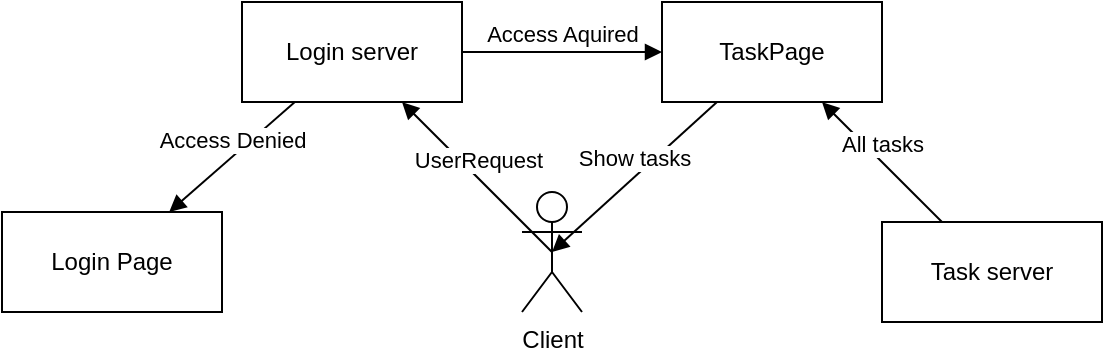 <mxfile version="22.1.21" type="github" pages="4">
  <diagram name="Diagram przepływu danych" id="2YBvvXClWsGukQMizWep">
    <mxGraphModel dx="1195" dy="622" grid="1" gridSize="10" guides="1" tooltips="1" connect="1" arrows="1" fold="1" page="1" pageScale="1" pageWidth="850" pageHeight="1100" math="0" shadow="0">
      <root>
        <mxCell id="0" />
        <mxCell id="1" parent="0" />
        <mxCell id="jEQE_5Eg6NX0n7uKmegY-1" value="Client" style="shape=umlActor;verticalLabelPosition=bottom;verticalAlign=top;html=1;" vertex="1" parent="1">
          <mxGeometry x="410" y="180" width="30" height="60" as="geometry" />
        </mxCell>
        <mxCell id="jEQE_5Eg6NX0n7uKmegY-3" value="UserRequest" style="html=1;verticalAlign=bottom;endArrow=block;curved=0;rounded=0;exitX=0.5;exitY=0.5;exitDx=0;exitDy=0;exitPerimeter=0;" edge="1" parent="1" source="jEQE_5Eg6NX0n7uKmegY-1" target="jEQE_5Eg6NX0n7uKmegY-4">
          <mxGeometry width="80" relative="1" as="geometry">
            <mxPoint x="250" y="200" as="sourcePoint" />
            <mxPoint x="230" y="102" as="targetPoint" />
          </mxGeometry>
        </mxCell>
        <mxCell id="jEQE_5Eg6NX0n7uKmegY-4" value="Login server" style="html=1;whiteSpace=wrap;" vertex="1" parent="1">
          <mxGeometry x="270" y="85" width="110" height="50" as="geometry" />
        </mxCell>
        <mxCell id="jEQE_5Eg6NX0n7uKmegY-8" value="Access Denied" style="html=1;verticalAlign=bottom;endArrow=block;curved=0;rounded=0;" edge="1" parent="1" source="jEQE_5Eg6NX0n7uKmegY-4" target="jEQE_5Eg6NX0n7uKmegY-9">
          <mxGeometry width="80" relative="1" as="geometry">
            <mxPoint x="180" y="210" as="sourcePoint" />
            <mxPoint x="190" y="210" as="targetPoint" />
          </mxGeometry>
        </mxCell>
        <mxCell id="jEQE_5Eg6NX0n7uKmegY-9" value="Login Page" style="html=1;whiteSpace=wrap;" vertex="1" parent="1">
          <mxGeometry x="150" y="190" width="110" height="50" as="geometry" />
        </mxCell>
        <mxCell id="jEQE_5Eg6NX0n7uKmegY-10" value="TaskPage" style="html=1;whiteSpace=wrap;" vertex="1" parent="1">
          <mxGeometry x="480" y="85" width="110" height="50" as="geometry" />
        </mxCell>
        <mxCell id="jEQE_5Eg6NX0n7uKmegY-11" value="Access Aquired" style="html=1;verticalAlign=bottom;endArrow=block;curved=0;rounded=0;" edge="1" parent="1" source="jEQE_5Eg6NX0n7uKmegY-4" target="jEQE_5Eg6NX0n7uKmegY-10">
          <mxGeometry width="80" relative="1" as="geometry">
            <mxPoint x="280" y="120" as="sourcePoint" />
            <mxPoint x="190" y="120" as="targetPoint" />
          </mxGeometry>
        </mxCell>
        <mxCell id="jEQE_5Eg6NX0n7uKmegY-13" value="Task server" style="html=1;whiteSpace=wrap;" vertex="1" parent="1">
          <mxGeometry x="590" y="195" width="110" height="50" as="geometry" />
        </mxCell>
        <mxCell id="jEQE_5Eg6NX0n7uKmegY-15" value="All tasks" style="html=1;verticalAlign=bottom;endArrow=block;curved=0;rounded=0;" edge="1" parent="1" source="jEQE_5Eg6NX0n7uKmegY-13" target="jEQE_5Eg6NX0n7uKmegY-10">
          <mxGeometry width="80" relative="1" as="geometry">
            <mxPoint x="610" y="175" as="sourcePoint" />
            <mxPoint x="680" y="150" as="targetPoint" />
          </mxGeometry>
        </mxCell>
        <mxCell id="jEQE_5Eg6NX0n7uKmegY-16" value="Show tasks" style="html=1;verticalAlign=bottom;endArrow=block;curved=0;rounded=0;entryX=0.5;entryY=0.5;entryDx=0;entryDy=0;entryPerimeter=0;" edge="1" parent="1" source="jEQE_5Eg6NX0n7uKmegY-10" target="jEQE_5Eg6NX0n7uKmegY-1">
          <mxGeometry width="80" relative="1" as="geometry">
            <mxPoint x="465" y="230" as="sourcePoint" />
            <mxPoint x="365" y="145" as="targetPoint" />
          </mxGeometry>
        </mxCell>
      </root>
    </mxGraphModel>
  </diagram>
  <diagram id="1gnKMo6pnRdR9y1gdnJQ" name="DIagram bazy danych">
    <mxGraphModel dx="1434" dy="746" grid="1" gridSize="10" guides="1" tooltips="1" connect="1" arrows="1" fold="1" page="1" pageScale="1" pageWidth="827" pageHeight="1169" math="0" shadow="0">
      <root>
        <mxCell id="0" />
        <mxCell id="1" parent="0" />
        <mxCell id="kQdKvI3-PvAIlNIyNwbc-7" value="Baza MySQL - tabela tasks" style="swimlane;fontStyle=0;childLayout=stackLayout;horizontal=1;startSize=26;fillColor=none;horizontalStack=0;resizeParent=1;resizeParentMax=0;resizeLast=0;collapsible=1;marginBottom=0;html=1;" vertex="1" parent="1">
          <mxGeometry x="470" y="50" width="260" height="156" as="geometry" />
        </mxCell>
        <mxCell id="kQdKvI3-PvAIlNIyNwbc-8" value="Id: String" style="text;strokeColor=none;fillColor=none;align=left;verticalAlign=top;spacingLeft=4;spacingRight=4;overflow=hidden;rotatable=0;points=[[0,0.5],[1,0.5]];portConstraint=eastwest;whiteSpace=wrap;html=1;" vertex="1" parent="kQdKvI3-PvAIlNIyNwbc-7">
          <mxGeometry y="26" width="260" height="26" as="geometry" />
        </mxCell>
        <mxCell id="kQdKvI3-PvAIlNIyNwbc-12" value="Owner: String" style="text;strokeColor=none;fillColor=none;align=left;verticalAlign=top;spacingLeft=4;spacingRight=4;overflow=hidden;rotatable=0;points=[[0,0.5],[1,0.5]];portConstraint=eastwest;whiteSpace=wrap;html=1;" vertex="1" parent="kQdKvI3-PvAIlNIyNwbc-7">
          <mxGeometry y="52" width="260" height="26" as="geometry" />
        </mxCell>
        <mxCell id="kQdKvI3-PvAIlNIyNwbc-9" value="Name: String" style="text;strokeColor=none;fillColor=none;align=left;verticalAlign=top;spacingLeft=4;spacingRight=4;overflow=hidden;rotatable=0;points=[[0,0.5],[1,0.5]];portConstraint=eastwest;whiteSpace=wrap;html=1;" vertex="1" parent="kQdKvI3-PvAIlNIyNwbc-7">
          <mxGeometry y="78" width="260" height="26" as="geometry" />
        </mxCell>
        <mxCell id="kQdKvI3-PvAIlNIyNwbc-10" value="Status: Enum - TODO, IN PROGRESS, DONE" style="text;strokeColor=none;fillColor=none;align=left;verticalAlign=top;spacingLeft=4;spacingRight=4;overflow=hidden;rotatable=0;points=[[0,0.5],[1,0.5]];portConstraint=eastwest;whiteSpace=wrap;html=1;" vertex="1" parent="kQdKvI3-PvAIlNIyNwbc-7">
          <mxGeometry y="104" width="260" height="26" as="geometry" />
        </mxCell>
        <mxCell id="kQdKvI3-PvAIlNIyNwbc-11" value="Due Date: Date" style="text;strokeColor=none;fillColor=none;align=left;verticalAlign=top;spacingLeft=4;spacingRight=4;overflow=hidden;rotatable=0;points=[[0,0.5],[1,0.5]];portConstraint=eastwest;whiteSpace=wrap;html=1;" vertex="1" parent="kQdKvI3-PvAIlNIyNwbc-7">
          <mxGeometry y="130" width="260" height="26" as="geometry" />
        </mxCell>
      </root>
    </mxGraphModel>
  </diagram>
  <diagram id="kbDSwUO1FvMb9M-7Ufvq" name="Diagram bazy MongoDB">
    <mxGraphModel dx="1434" dy="746" grid="1" gridSize="10" guides="1" tooltips="1" connect="1" arrows="1" fold="1" page="1" pageScale="1" pageWidth="827" pageHeight="1169" math="0" shadow="0">
      <root>
        <mxCell id="0" />
        <mxCell id="1" parent="0" />
        <mxCell id="J_dR8bwyLra_vDo4VQ0s-1" value="Baza MongoDB - baza users - kolekcja user" style="swimlane;fontStyle=0;childLayout=stackLayout;horizontal=1;startSize=26;fillColor=none;horizontalStack=0;resizeParent=1;resizeParentMax=0;resizeLast=0;collapsible=1;marginBottom=0;html=1;" vertex="1" parent="1">
          <mxGeometry x="284" y="110" width="260" height="130" as="geometry" />
        </mxCell>
        <mxCell id="J_dR8bwyLra_vDo4VQ0s-2" value="Id: String" style="text;strokeColor=none;fillColor=none;align=left;verticalAlign=top;spacingLeft=4;spacingRight=4;overflow=hidden;rotatable=0;points=[[0,0.5],[1,0.5]];portConstraint=eastwest;whiteSpace=wrap;html=1;" vertex="1" parent="J_dR8bwyLra_vDo4VQ0s-1">
          <mxGeometry y="26" width="260" height="26" as="geometry" />
        </mxCell>
        <mxCell id="J_dR8bwyLra_vDo4VQ0s-3" value="Username: String" style="text;strokeColor=none;fillColor=none;align=left;verticalAlign=top;spacingLeft=4;spacingRight=4;overflow=hidden;rotatable=0;points=[[0,0.5],[1,0.5]];portConstraint=eastwest;whiteSpace=wrap;html=1;" vertex="1" parent="J_dR8bwyLra_vDo4VQ0s-1">
          <mxGeometry y="52" width="260" height="26" as="geometry" />
        </mxCell>
        <mxCell id="J_dR8bwyLra_vDo4VQ0s-4" value="Email: String" style="text;strokeColor=none;fillColor=none;align=left;verticalAlign=top;spacingLeft=4;spacingRight=4;overflow=hidden;rotatable=0;points=[[0,0.5],[1,0.5]];portConstraint=eastwest;whiteSpace=wrap;html=1;" vertex="1" parent="J_dR8bwyLra_vDo4VQ0s-1">
          <mxGeometry y="78" width="260" height="26" as="geometry" />
        </mxCell>
        <mxCell id="J_dR8bwyLra_vDo4VQ0s-5" value="Password: String" style="text;strokeColor=none;fillColor=none;align=left;verticalAlign=top;spacingLeft=4;spacingRight=4;overflow=hidden;rotatable=0;points=[[0,0.5],[1,0.5]];portConstraint=eastwest;whiteSpace=wrap;html=1;" vertex="1" parent="J_dR8bwyLra_vDo4VQ0s-1">
          <mxGeometry y="104" width="260" height="26" as="geometry" />
        </mxCell>
      </root>
    </mxGraphModel>
  </diagram>
  <diagram id="VDiomXin9gxIpg7YQNmY" name="Diagram stanów">
    <mxGraphModel dx="1434" dy="746" grid="1" gridSize="10" guides="1" tooltips="1" connect="1" arrows="1" fold="1" page="1" pageScale="1" pageWidth="827" pageHeight="1169" math="0" shadow="0">
      <root>
        <mxCell id="0" />
        <mxCell id="1" parent="0" />
        <mxCell id="ZXjfPlta9NmXqEs9fwuK-5" value="Login Page" style="html=1;whiteSpace=wrap;" vertex="1" parent="1">
          <mxGeometry x="249" y="180" width="110" height="50" as="geometry" />
        </mxCell>
        <mxCell id="ZXjfPlta9NmXqEs9fwuK-11" value="User login" style="html=1;verticalAlign=bottom;startArrow=oval;startFill=1;endArrow=block;startSize=8;curved=0;rounded=0;" edge="1" parent="1" target="ZXjfPlta9NmXqEs9fwuK-5">
          <mxGeometry width="60" relative="1" as="geometry">
            <mxPoint x="170" y="205" as="sourcePoint" />
            <mxPoint x="110" y="204.5" as="targetPoint" />
          </mxGeometry>
        </mxCell>
        <mxCell id="ZXjfPlta9NmXqEs9fwuK-12" value="Login Page" style="html=1;whiteSpace=wrap;" vertex="1" parent="1">
          <mxGeometry x="130" y="320" width="110" height="50" as="geometry" />
        </mxCell>
        <mxCell id="ZXjfPlta9NmXqEs9fwuK-13" value="login denied" style="html=1;verticalAlign=bottom;endArrow=block;curved=0;rounded=0;" edge="1" parent="1" source="ZXjfPlta9NmXqEs9fwuK-5" target="ZXjfPlta9NmXqEs9fwuK-12">
          <mxGeometry width="80" relative="1" as="geometry">
            <mxPoint x="260" y="280" as="sourcePoint" />
            <mxPoint x="340" y="280" as="targetPoint" />
          </mxGeometry>
        </mxCell>
        <mxCell id="ZXjfPlta9NmXqEs9fwuK-14" value="Task table" style="html=1;whiteSpace=wrap;" vertex="1" parent="1">
          <mxGeometry x="359" y="320" width="110" height="50" as="geometry" />
        </mxCell>
        <mxCell id="ZXjfPlta9NmXqEs9fwuK-15" value="login acquired" style="html=1;verticalAlign=bottom;endArrow=block;curved=0;rounded=0;" edge="1" parent="1" source="ZXjfPlta9NmXqEs9fwuK-5" target="ZXjfPlta9NmXqEs9fwuK-14">
          <mxGeometry width="80" relative="1" as="geometry">
            <mxPoint x="293" y="240" as="sourcePoint" />
            <mxPoint x="216" y="330" as="targetPoint" />
          </mxGeometry>
        </mxCell>
        <mxCell id="ZXjfPlta9NmXqEs9fwuK-16" value="Register Page" style="html=1;whiteSpace=wrap;" vertex="1" parent="1">
          <mxGeometry x="480" y="180" width="110" height="50" as="geometry" />
        </mxCell>
        <mxCell id="ZXjfPlta9NmXqEs9fwuK-17" value="User&amp;nbsp; register" style="html=1;verticalAlign=bottom;startArrow=oval;startFill=1;endArrow=block;startSize=8;curved=0;rounded=0;" edge="1" parent="1" target="ZXjfPlta9NmXqEs9fwuK-16">
          <mxGeometry width="60" relative="1" as="geometry">
            <mxPoint x="670" y="205" as="sourcePoint" />
            <mxPoint x="629" y="60.5" as="targetPoint" />
          </mxGeometry>
        </mxCell>
        <mxCell id="ZXjfPlta9NmXqEs9fwuK-20" value="register acquired" style="html=1;verticalAlign=bottom;endArrow=block;curved=0;rounded=0;" edge="1" parent="1" source="ZXjfPlta9NmXqEs9fwuK-16" target="ZXjfPlta9NmXqEs9fwuK-14">
          <mxGeometry width="80" relative="1" as="geometry">
            <mxPoint x="293" y="240" as="sourcePoint" />
            <mxPoint x="216" y="330" as="targetPoint" />
          </mxGeometry>
        </mxCell>
        <mxCell id="ZXjfPlta9NmXqEs9fwuK-21" value="Add task Page" style="html=1;whiteSpace=wrap;" vertex="1" parent="1">
          <mxGeometry x="180" y="440" width="110" height="50" as="geometry" />
        </mxCell>
        <mxCell id="ZXjfPlta9NmXqEs9fwuK-22" value="add task button" style="html=1;verticalAlign=bottom;endArrow=block;curved=0;rounded=0;" edge="1" parent="1" source="ZXjfPlta9NmXqEs9fwuK-14" target="ZXjfPlta9NmXqEs9fwuK-21">
          <mxGeometry width="80" relative="1" as="geometry">
            <mxPoint x="334" y="240" as="sourcePoint" />
            <mxPoint x="404" y="330" as="targetPoint" />
          </mxGeometry>
        </mxCell>
        <mxCell id="ZXjfPlta9NmXqEs9fwuK-24" value="task added" style="html=1;verticalAlign=bottom;endArrow=block;curved=0;rounded=0;exitX=1;exitY=1;exitDx=0;exitDy=0;entryX=0.5;entryY=1;entryDx=0;entryDy=0;" edge="1" parent="1" source="ZXjfPlta9NmXqEs9fwuK-21" target="ZXjfPlta9NmXqEs9fwuK-14">
          <mxGeometry width="80" relative="1" as="geometry">
            <mxPoint x="387" y="380" as="sourcePoint" />
            <mxPoint x="282" y="450" as="targetPoint" />
          </mxGeometry>
        </mxCell>
        <mxCell id="ZXjfPlta9NmXqEs9fwuK-25" value="Add task Page" style="html=1;whiteSpace=wrap;" vertex="1" parent="1">
          <mxGeometry x="474.54" y="440" width="110" height="50" as="geometry" />
        </mxCell>
        <mxCell id="ZXjfPlta9NmXqEs9fwuK-26" value="edit task button" style="html=1;verticalAlign=bottom;endArrow=block;curved=0;rounded=0;entryX=1;entryY=0;entryDx=0;entryDy=0;exitX=1;exitY=1;exitDx=0;exitDy=0;" edge="1" parent="1" target="ZXjfPlta9NmXqEs9fwuK-25" source="ZXjfPlta9NmXqEs9fwuK-14">
          <mxGeometry width="80" relative="1" as="geometry">
            <mxPoint x="409.998" y="370" as="sourcePoint" />
            <mxPoint x="698.54" y="330" as="targetPoint" />
          </mxGeometry>
        </mxCell>
        <mxCell id="ZXjfPlta9NmXqEs9fwuK-27" value="task edited" style="html=1;verticalAlign=bottom;endArrow=block;curved=0;rounded=0;exitX=0;exitY=1;exitDx=0;exitDy=0;" edge="1" parent="1" source="ZXjfPlta9NmXqEs9fwuK-25">
          <mxGeometry width="80" relative="1" as="geometry">
            <mxPoint x="681.54" y="380" as="sourcePoint" />
            <mxPoint x="414.057" y="370" as="targetPoint" />
          </mxGeometry>
        </mxCell>
      </root>
    </mxGraphModel>
  </diagram>
</mxfile>
